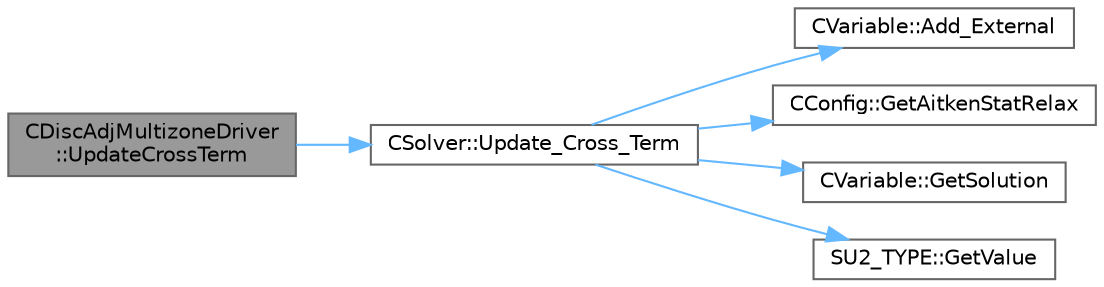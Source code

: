 digraph "CDiscAdjMultizoneDriver::UpdateCrossTerm"
{
 // LATEX_PDF_SIZE
  bgcolor="transparent";
  edge [fontname=Helvetica,fontsize=10,labelfontname=Helvetica,labelfontsize=10];
  node [fontname=Helvetica,fontsize=10,shape=box,height=0.2,width=0.4];
  rankdir="LR";
  Node1 [id="Node000001",label="CDiscAdjMultizoneDriver\l::UpdateCrossTerm",height=0.2,width=0.4,color="gray40", fillcolor="grey60", style="filled", fontcolor="black",tooltip="Extract contribution of iZone to jZone with BGS relaxation."];
  Node1 -> Node2 [id="edge1_Node000001_Node000002",color="steelblue1",style="solid",tooltip=" "];
  Node2 [id="Node000002",label="CSolver::Update_Cross_Term",height=0.2,width=0.4,color="grey40", fillcolor="white", style="filled",URL="$classCSolver.html#aab820aec4d316794dd2e65c1aef06408",tooltip="Update a given cross-term with relaxation and the running total (External)."];
  Node2 -> Node3 [id="edge2_Node000002_Node000003",color="steelblue1",style="solid",tooltip=" "];
  Node3 [id="Node000003",label="CVariable::Add_External",height=0.2,width=0.4,color="grey40", fillcolor="white", style="filled",URL="$classCVariable.html#a68bcdac8af9ed15cb0a66a9f61cc337a",tooltip="Add a value to the External vector."];
  Node2 -> Node4 [id="edge3_Node000002_Node000004",color="steelblue1",style="solid",tooltip=" "];
  Node4 [id="Node000004",label="CConfig::GetAitkenStatRelax",height=0.2,width=0.4,color="grey40", fillcolor="white", style="filled",URL="$classCConfig.html#ada501eb6c9481a1b3c13e7bbf4a728a3",tooltip="Get Aitken's relaxation parameter for static relaxation cases."];
  Node2 -> Node5 [id="edge4_Node000002_Node000005",color="steelblue1",style="solid",tooltip=" "];
  Node5 [id="Node000005",label="CVariable::GetSolution",height=0.2,width=0.4,color="grey40", fillcolor="white", style="filled",URL="$classCVariable.html#a261483e39c23c1de7cb9aea7e917c121",tooltip="Get the solution."];
  Node2 -> Node6 [id="edge5_Node000002_Node000006",color="steelblue1",style="solid",tooltip=" "];
  Node6 [id="Node000006",label="SU2_TYPE::GetValue",height=0.2,width=0.4,color="grey40", fillcolor="white", style="filled",URL="$namespaceSU2__TYPE.html#adf52a59d6f4e578f7915ec9abbf7cb22",tooltip="Get the (primitive) value of the datatype (needs to be specialized for active types)."];
}
